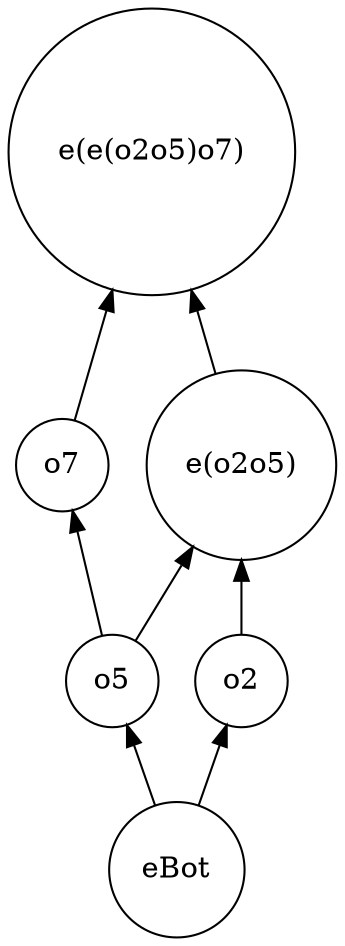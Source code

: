 strict digraph cla_v3_o1_d {
	rankdir=BT
	eBot [shape=circle]
	o7 [shape=circle]
	o5 [shape=circle]
	o2 [shape=circle]
	"e(e(o2o5)o7)" [shape=circle]
	"e(o2o5)" [shape=circle]
	o5 -> o7
	eBot -> o5
	eBot -> o2
	o7 -> "e(e(o2o5)o7)"
	"e(o2o5)" -> "e(e(o2o5)o7)"
	o5 -> "e(o2o5)"
	o2 -> "e(o2o5)"
}
